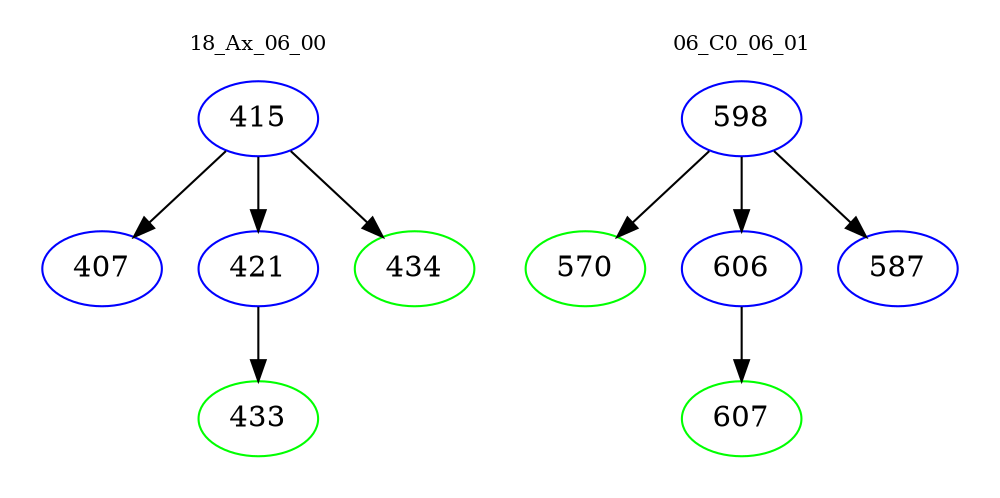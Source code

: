 digraph{
subgraph cluster_0 {
color = white
label = "18_Ax_06_00";
fontsize=10;
T0_415 [label="415", color="blue"]
T0_415 -> T0_407 [color="black"]
T0_407 [label="407", color="blue"]
T0_415 -> T0_421 [color="black"]
T0_421 [label="421", color="blue"]
T0_421 -> T0_433 [color="black"]
T0_433 [label="433", color="green"]
T0_415 -> T0_434 [color="black"]
T0_434 [label="434", color="green"]
}
subgraph cluster_1 {
color = white
label = "06_C0_06_01";
fontsize=10;
T1_598 [label="598", color="blue"]
T1_598 -> T1_570 [color="black"]
T1_570 [label="570", color="green"]
T1_598 -> T1_606 [color="black"]
T1_606 [label="606", color="blue"]
T1_606 -> T1_607 [color="black"]
T1_607 [label="607", color="green"]
T1_598 -> T1_587 [color="black"]
T1_587 [label="587", color="blue"]
}
}
